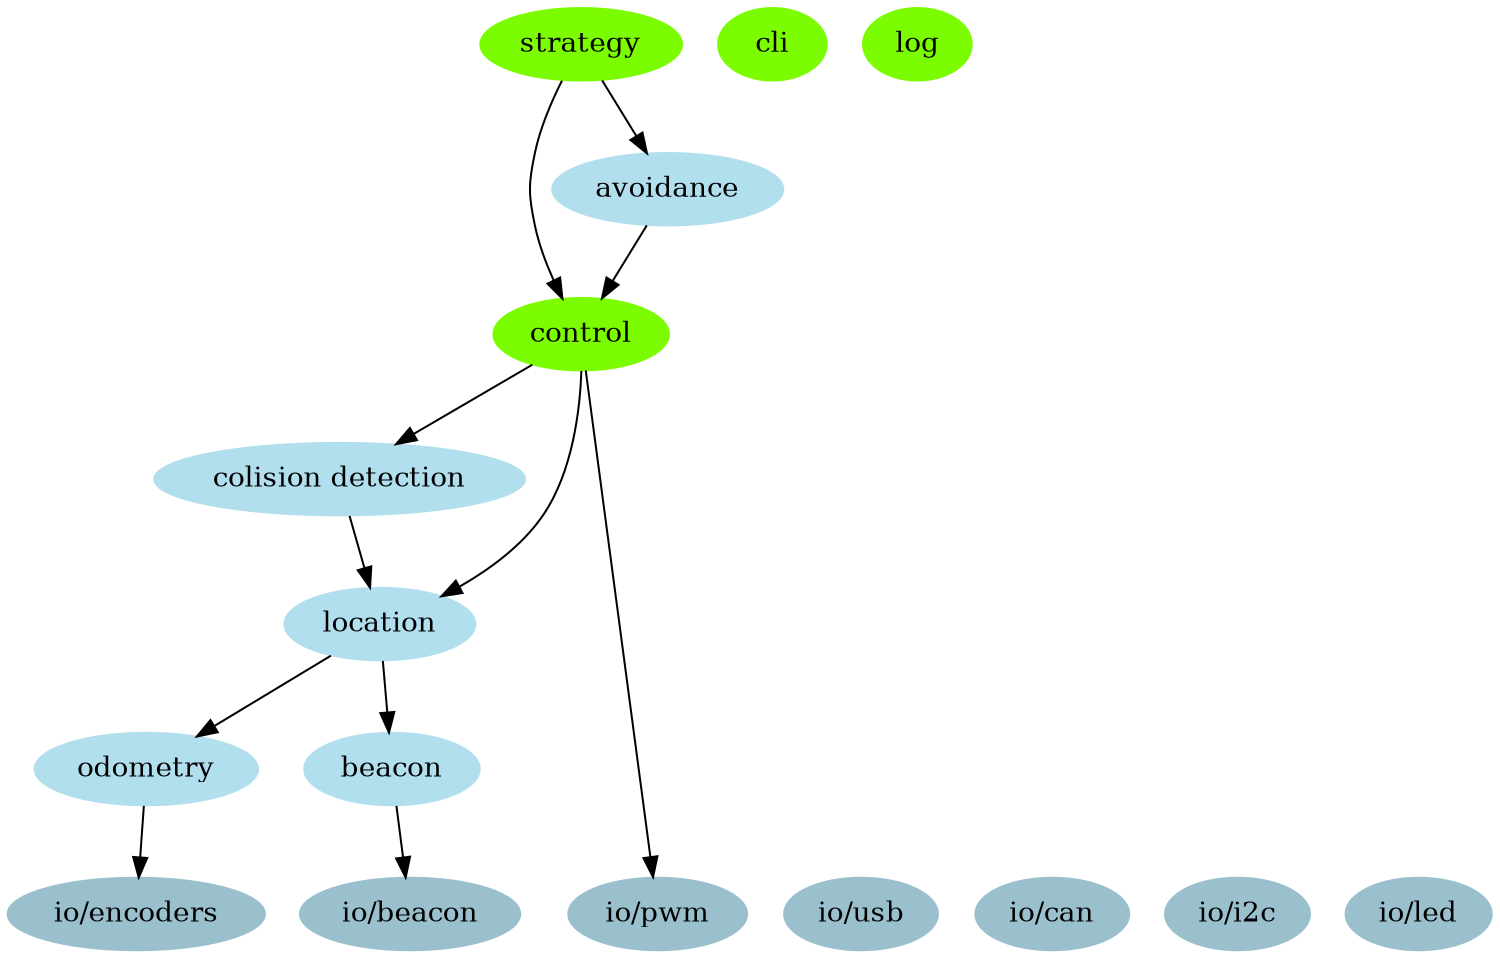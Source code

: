 digraph robot
{
	size="10,10";
	// modules - taches
	node [color=lawngreen, style=filled ]
	strategy
	control
	cli
	log

	// modules - fonctions
	node [color=lightblue2, style=filled ]
	avoidance
	"colision detection"
	location
	odometry
	beacon

	// io
	node [color=lightblue3, style=filled ]
	{
		rank=same;
		"io/pwm"
		"io/encoders"
		"io/beacon"
		"io/usb"
		"io/can"
		"io/i2c"
		"io/led"
	}

	// liens
	strategy -> avoidance
	strategy -> control
	avoidance -> control
	control -> "colision detection"
	control -> location
	"colision detection" -> location
	location -> odometry
	location -> beacon

	beacon -> "io/beacon"
	odometry -> "io/encoders"
	control -> "io/pwm"
}
